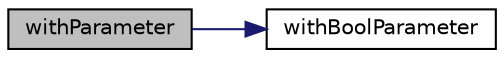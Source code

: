 digraph "withParameter"
{
 // LATEX_PDF_SIZE
  edge [fontname="Helvetica",fontsize="10",labelfontname="Helvetica",labelfontsize="10"];
  node [fontname="Helvetica",fontsize="10",shape=record];
  rankdir="LR";
  Node1 [label="withParameter",height=0.2,width=0.4,color="black", fillcolor="grey75", style="filled", fontcolor="black",tooltip=" "];
  Node1 -> Node2 [color="midnightblue",fontsize="10",style="solid",fontname="Helvetica"];
  Node2 [label="withBoolParameter",height=0.2,width=0.4,color="black", fillcolor="white", style="filled",URL="$class_mock_actual_call.html#ae7cd24d04ad2b8edd0d7ada8587f12b3",tooltip=" "];
}
